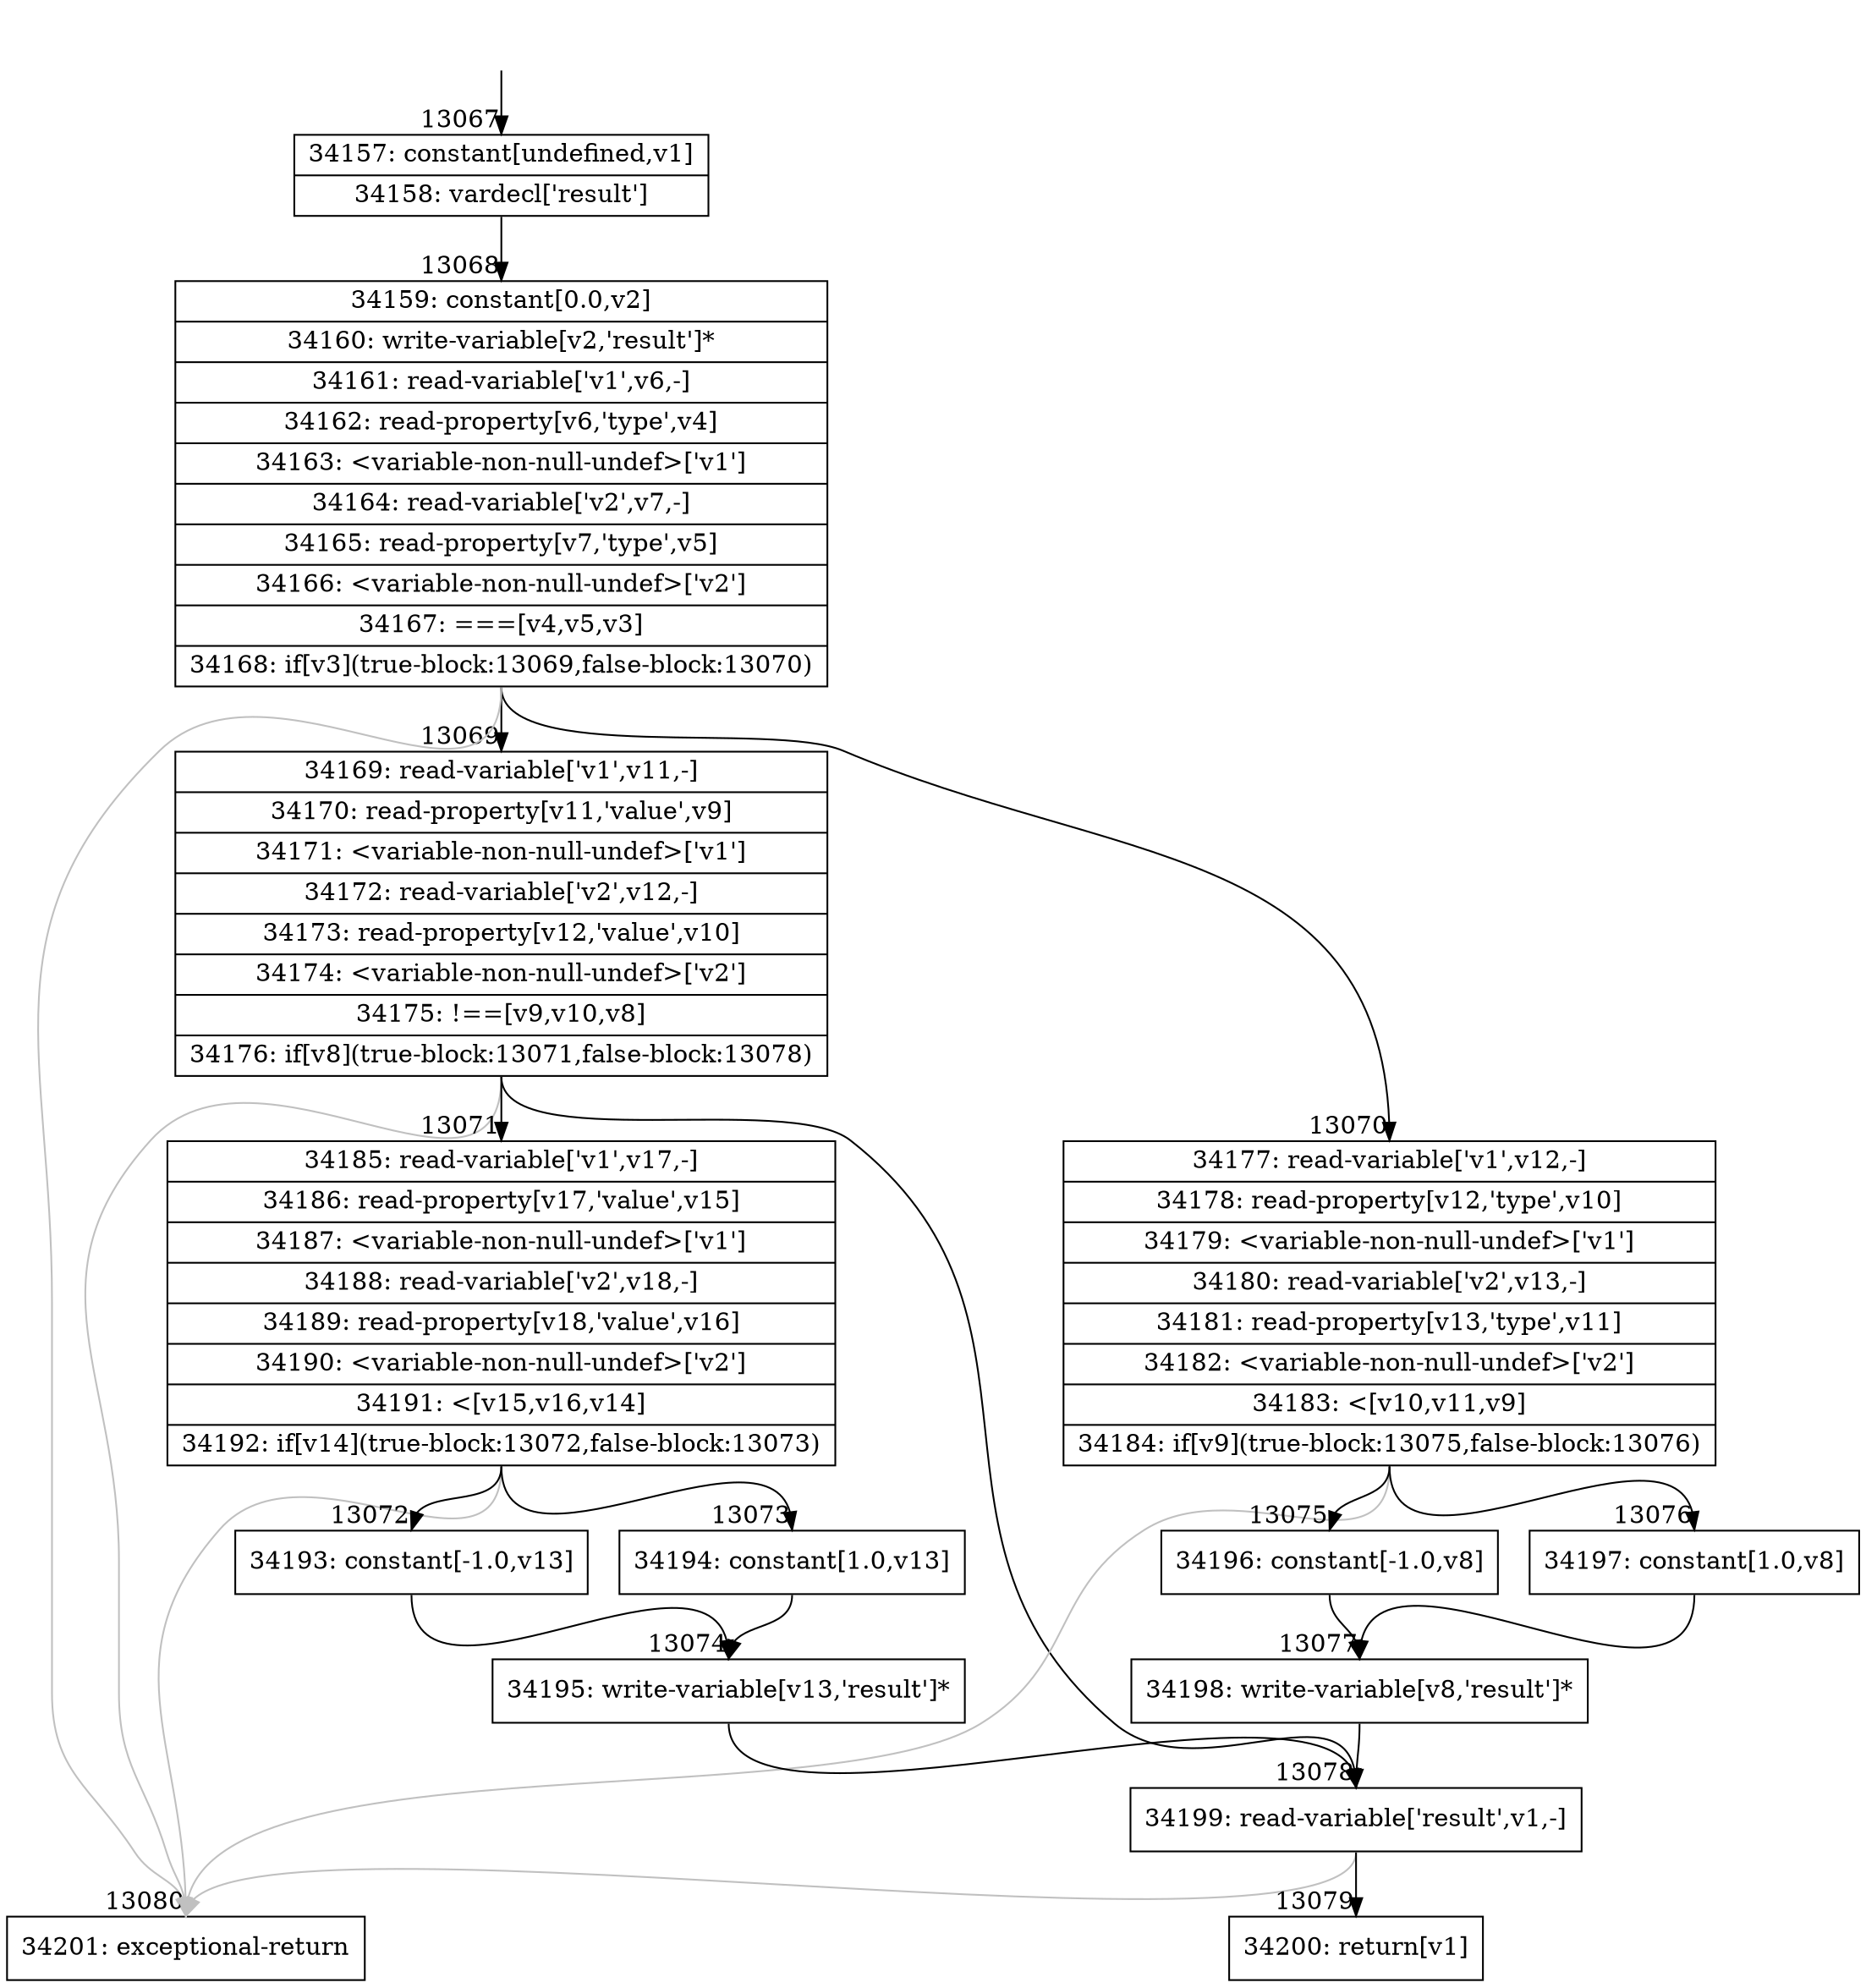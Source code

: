 digraph {
rankdir="TD"
BB_entry1004[shape=none,label=""];
BB_entry1004 -> BB13067 [tailport=s, headport=n, headlabel="    13067"]
BB13067 [shape=record label="{34157: constant[undefined,v1]|34158: vardecl['result']}" ] 
BB13067 -> BB13068 [tailport=s, headport=n, headlabel="      13068"]
BB13068 [shape=record label="{34159: constant[0.0,v2]|34160: write-variable[v2,'result']*|34161: read-variable['v1',v6,-]|34162: read-property[v6,'type',v4]|34163: \<variable-non-null-undef\>['v1']|34164: read-variable['v2',v7,-]|34165: read-property[v7,'type',v5]|34166: \<variable-non-null-undef\>['v2']|34167: ===[v4,v5,v3]|34168: if[v3](true-block:13069,false-block:13070)}" ] 
BB13068 -> BB13069 [tailport=s, headport=n, headlabel="      13069"]
BB13068 -> BB13070 [tailport=s, headport=n, headlabel="      13070"]
BB13068 -> BB13080 [tailport=s, headport=n, color=gray, headlabel="      13080"]
BB13069 [shape=record label="{34169: read-variable['v1',v11,-]|34170: read-property[v11,'value',v9]|34171: \<variable-non-null-undef\>['v1']|34172: read-variable['v2',v12,-]|34173: read-property[v12,'value',v10]|34174: \<variable-non-null-undef\>['v2']|34175: !==[v9,v10,v8]|34176: if[v8](true-block:13071,false-block:13078)}" ] 
BB13069 -> BB13071 [tailport=s, headport=n, headlabel="      13071"]
BB13069 -> BB13078 [tailport=s, headport=n, headlabel="      13078"]
BB13069 -> BB13080 [tailport=s, headport=n, color=gray]
BB13070 [shape=record label="{34177: read-variable['v1',v12,-]|34178: read-property[v12,'type',v10]|34179: \<variable-non-null-undef\>['v1']|34180: read-variable['v2',v13,-]|34181: read-property[v13,'type',v11]|34182: \<variable-non-null-undef\>['v2']|34183: \<[v10,v11,v9]|34184: if[v9](true-block:13075,false-block:13076)}" ] 
BB13070 -> BB13075 [tailport=s, headport=n, headlabel="      13075"]
BB13070 -> BB13076 [tailport=s, headport=n, headlabel="      13076"]
BB13070 -> BB13080 [tailport=s, headport=n, color=gray]
BB13071 [shape=record label="{34185: read-variable['v1',v17,-]|34186: read-property[v17,'value',v15]|34187: \<variable-non-null-undef\>['v1']|34188: read-variable['v2',v18,-]|34189: read-property[v18,'value',v16]|34190: \<variable-non-null-undef\>['v2']|34191: \<[v15,v16,v14]|34192: if[v14](true-block:13072,false-block:13073)}" ] 
BB13071 -> BB13072 [tailport=s, headport=n, headlabel="      13072"]
BB13071 -> BB13073 [tailport=s, headport=n, headlabel="      13073"]
BB13071 -> BB13080 [tailport=s, headport=n, color=gray]
BB13072 [shape=record label="{34193: constant[-1.0,v13]}" ] 
BB13072 -> BB13074 [tailport=s, headport=n, headlabel="      13074"]
BB13073 [shape=record label="{34194: constant[1.0,v13]}" ] 
BB13073 -> BB13074 [tailport=s, headport=n]
BB13074 [shape=record label="{34195: write-variable[v13,'result']*}" ] 
BB13074 -> BB13078 [tailport=s, headport=n]
BB13075 [shape=record label="{34196: constant[-1.0,v8]}" ] 
BB13075 -> BB13077 [tailport=s, headport=n, headlabel="      13077"]
BB13076 [shape=record label="{34197: constant[1.0,v8]}" ] 
BB13076 -> BB13077 [tailport=s, headport=n]
BB13077 [shape=record label="{34198: write-variable[v8,'result']*}" ] 
BB13077 -> BB13078 [tailport=s, headport=n]
BB13078 [shape=record label="{34199: read-variable['result',v1,-]}" ] 
BB13078 -> BB13079 [tailport=s, headport=n, headlabel="      13079"]
BB13078 -> BB13080 [tailport=s, headport=n, color=gray]
BB13079 [shape=record label="{34200: return[v1]}" ] 
BB13080 [shape=record label="{34201: exceptional-return}" ] 
//#$~ 19363
}
